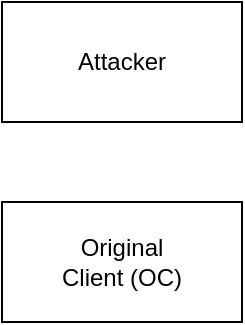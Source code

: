 <mxfile version="22.1.2" type="github">
  <diagram name="페이지-1" id="OHKVtTHseSdjjHzFOZQ9">
    <mxGraphModel dx="2074" dy="818" grid="1" gridSize="10" guides="1" tooltips="1" connect="1" arrows="1" fold="1" page="1" pageScale="1" pageWidth="827" pageHeight="1169" math="0" shadow="0">
      <root>
        <mxCell id="0" />
        <mxCell id="1" parent="0" />
        <mxCell id="AbGXusp30csZ8p60_5H7-1" value="Attacker" style="rounded=0;whiteSpace=wrap;html=1;" vertex="1" parent="1">
          <mxGeometry x="20" y="50" width="120" height="60" as="geometry" />
        </mxCell>
        <mxCell id="AbGXusp30csZ8p60_5H7-2" value="Original&lt;br&gt;Client (OC)" style="rounded=0;whiteSpace=wrap;html=1;" vertex="1" parent="1">
          <mxGeometry x="20" y="150" width="120" height="60" as="geometry" />
        </mxCell>
      </root>
    </mxGraphModel>
  </diagram>
</mxfile>
